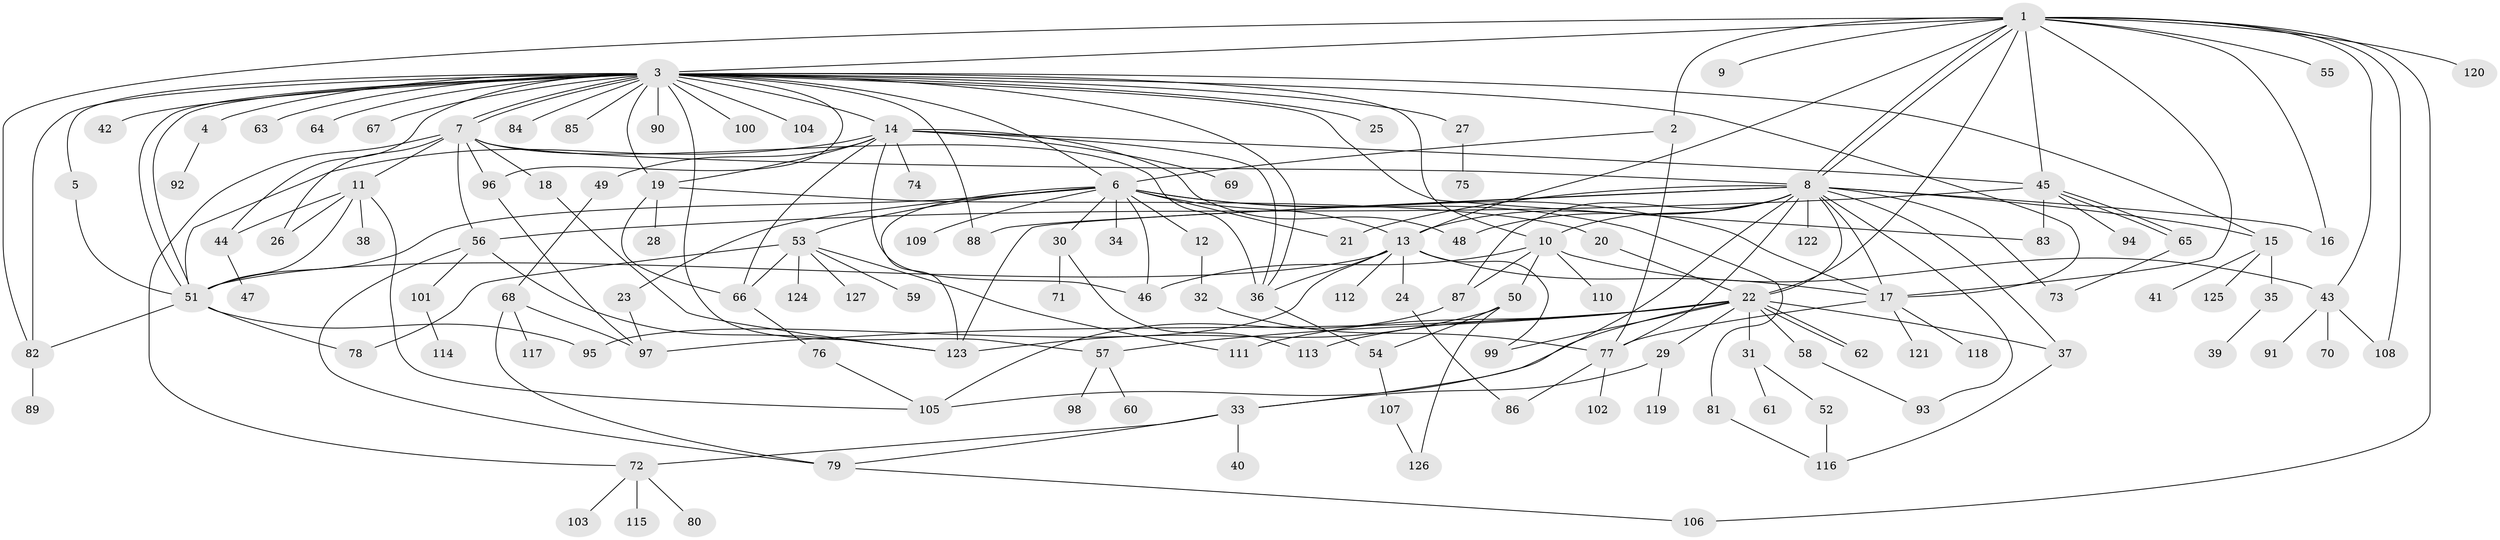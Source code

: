 // coarse degree distribution, {26: 0.010526315789473684, 3: 0.10526315789473684, 39: 0.010526315789473684, 1: 0.4105263157894737, 2: 0.23157894736842105, 9: 0.010526315789473684, 18: 0.010526315789473684, 6: 0.042105263157894736, 5: 0.05263157894736842, 10: 0.021052631578947368, 13: 0.010526315789473684, 4: 0.07368421052631578, 7: 0.010526315789473684}
// Generated by graph-tools (version 1.1) at 2025/51/02/27/25 19:51:59]
// undirected, 127 vertices, 203 edges
graph export_dot {
graph [start="1"]
  node [color=gray90,style=filled];
  1;
  2;
  3;
  4;
  5;
  6;
  7;
  8;
  9;
  10;
  11;
  12;
  13;
  14;
  15;
  16;
  17;
  18;
  19;
  20;
  21;
  22;
  23;
  24;
  25;
  26;
  27;
  28;
  29;
  30;
  31;
  32;
  33;
  34;
  35;
  36;
  37;
  38;
  39;
  40;
  41;
  42;
  43;
  44;
  45;
  46;
  47;
  48;
  49;
  50;
  51;
  52;
  53;
  54;
  55;
  56;
  57;
  58;
  59;
  60;
  61;
  62;
  63;
  64;
  65;
  66;
  67;
  68;
  69;
  70;
  71;
  72;
  73;
  74;
  75;
  76;
  77;
  78;
  79;
  80;
  81;
  82;
  83;
  84;
  85;
  86;
  87;
  88;
  89;
  90;
  91;
  92;
  93;
  94;
  95;
  96;
  97;
  98;
  99;
  100;
  101;
  102;
  103;
  104;
  105;
  106;
  107;
  108;
  109;
  110;
  111;
  112;
  113;
  114;
  115;
  116;
  117;
  118;
  119;
  120;
  121;
  122;
  123;
  124;
  125;
  126;
  127;
  1 -- 2;
  1 -- 3;
  1 -- 8;
  1 -- 8;
  1 -- 9;
  1 -- 13;
  1 -- 16;
  1 -- 17;
  1 -- 22;
  1 -- 43;
  1 -- 45;
  1 -- 55;
  1 -- 82;
  1 -- 106;
  1 -- 108;
  1 -- 120;
  2 -- 6;
  2 -- 77;
  3 -- 4;
  3 -- 5;
  3 -- 6;
  3 -- 7;
  3 -- 7;
  3 -- 10;
  3 -- 14;
  3 -- 15;
  3 -- 17;
  3 -- 19;
  3 -- 25;
  3 -- 27;
  3 -- 36;
  3 -- 42;
  3 -- 44;
  3 -- 51;
  3 -- 51;
  3 -- 57;
  3 -- 63;
  3 -- 64;
  3 -- 67;
  3 -- 82;
  3 -- 83;
  3 -- 84;
  3 -- 85;
  3 -- 88;
  3 -- 90;
  3 -- 96;
  3 -- 100;
  3 -- 104;
  4 -- 92;
  5 -- 51;
  6 -- 12;
  6 -- 13;
  6 -- 17;
  6 -- 21;
  6 -- 23;
  6 -- 30;
  6 -- 34;
  6 -- 46;
  6 -- 51;
  6 -- 53;
  6 -- 81;
  6 -- 109;
  6 -- 123;
  7 -- 8;
  7 -- 11;
  7 -- 18;
  7 -- 26;
  7 -- 36;
  7 -- 56;
  7 -- 72;
  7 -- 96;
  8 -- 10;
  8 -- 13;
  8 -- 15;
  8 -- 16;
  8 -- 17;
  8 -- 21;
  8 -- 22;
  8 -- 33;
  8 -- 37;
  8 -- 48;
  8 -- 73;
  8 -- 77;
  8 -- 87;
  8 -- 88;
  8 -- 93;
  8 -- 122;
  8 -- 123;
  10 -- 43;
  10 -- 46;
  10 -- 50;
  10 -- 87;
  10 -- 110;
  11 -- 26;
  11 -- 38;
  11 -- 44;
  11 -- 51;
  11 -- 105;
  12 -- 32;
  13 -- 17;
  13 -- 24;
  13 -- 36;
  13 -- 51;
  13 -- 95;
  13 -- 99;
  13 -- 112;
  14 -- 19;
  14 -- 36;
  14 -- 45;
  14 -- 46;
  14 -- 48;
  14 -- 49;
  14 -- 51;
  14 -- 66;
  14 -- 69;
  14 -- 74;
  15 -- 35;
  15 -- 41;
  15 -- 125;
  17 -- 77;
  17 -- 118;
  17 -- 121;
  18 -- 123;
  19 -- 20;
  19 -- 28;
  19 -- 66;
  20 -- 22;
  22 -- 29;
  22 -- 31;
  22 -- 37;
  22 -- 57;
  22 -- 58;
  22 -- 62;
  22 -- 62;
  22 -- 97;
  22 -- 99;
  22 -- 105;
  22 -- 111;
  22 -- 113;
  23 -- 97;
  24 -- 86;
  27 -- 75;
  29 -- 33;
  29 -- 119;
  30 -- 71;
  30 -- 113;
  31 -- 52;
  31 -- 61;
  32 -- 77;
  33 -- 40;
  33 -- 72;
  33 -- 79;
  35 -- 39;
  36 -- 54;
  37 -- 116;
  43 -- 70;
  43 -- 91;
  43 -- 108;
  44 -- 47;
  45 -- 56;
  45 -- 65;
  45 -- 65;
  45 -- 83;
  45 -- 94;
  49 -- 68;
  50 -- 54;
  50 -- 123;
  50 -- 126;
  51 -- 78;
  51 -- 82;
  51 -- 95;
  52 -- 116;
  53 -- 59;
  53 -- 66;
  53 -- 78;
  53 -- 111;
  53 -- 124;
  53 -- 127;
  54 -- 107;
  56 -- 79;
  56 -- 101;
  56 -- 123;
  57 -- 60;
  57 -- 98;
  58 -- 93;
  65 -- 73;
  66 -- 76;
  68 -- 79;
  68 -- 97;
  68 -- 117;
  72 -- 80;
  72 -- 103;
  72 -- 115;
  76 -- 105;
  77 -- 86;
  77 -- 102;
  79 -- 106;
  81 -- 116;
  82 -- 89;
  87 -- 105;
  96 -- 97;
  101 -- 114;
  107 -- 126;
}
